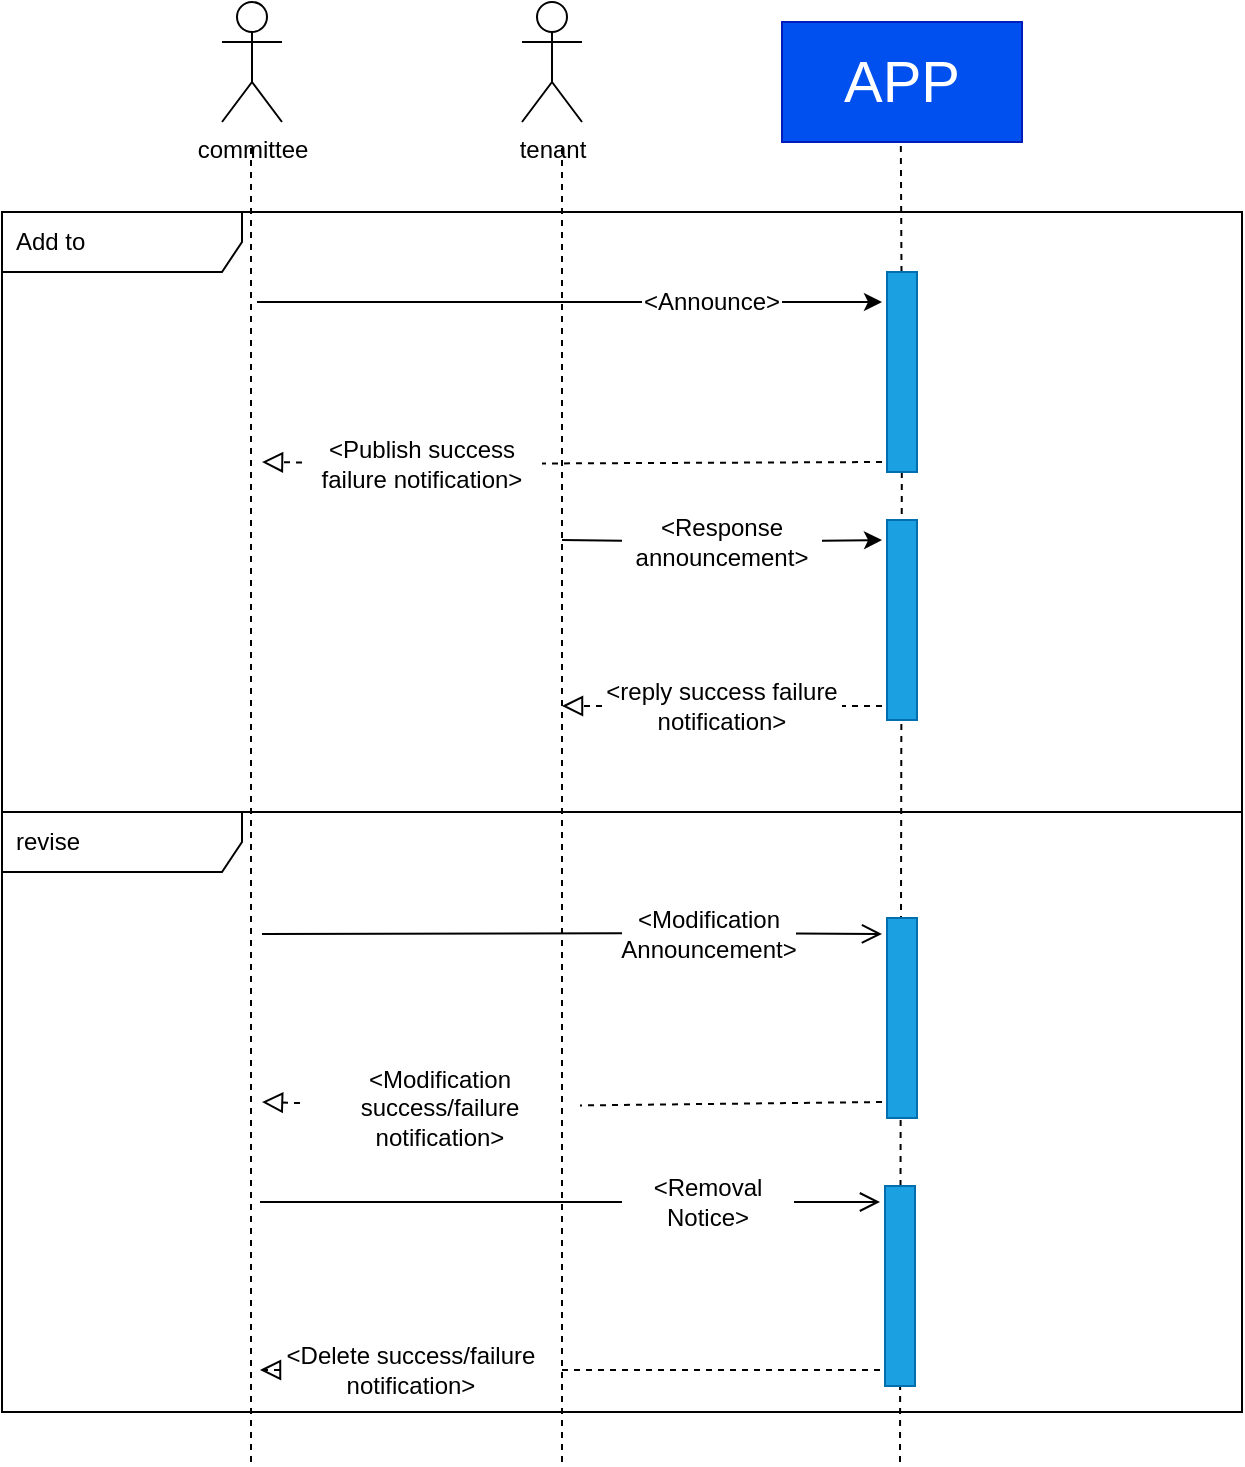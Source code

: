 <mxfile>
    <diagram id="zQV0w05fmvOncsrRLOJS" name="第1頁">
        <mxGraphModel dx="1130" dy="536" grid="1" gridSize="10" guides="1" tooltips="1" connect="1" arrows="1" fold="1" page="1" pageScale="1" pageWidth="827" pageHeight="1169" math="0" shadow="0">
            <root>
                <mxCell id="0"/>
                <mxCell id="1" parent="0"/>
                <mxCell id="4" value="&lt;span style=&quot;font-size: 29px;&quot;&gt;APP&lt;/span&gt;" style="rounded=0;whiteSpace=wrap;html=1;fillColor=#0050ef;fontColor=#ffffff;strokeColor=#001DBC;" parent="1" vertex="1">
                    <mxGeometry x="530" y="190" width="120" height="60" as="geometry"/>
                </mxCell>
                <mxCell id="12" value="" style="endArrow=none;dashed=1;html=1;" parent="1" edge="1">
                    <mxGeometry width="50" height="50" relative="1" as="geometry">
                        <mxPoint x="420" y="910" as="sourcePoint"/>
                        <mxPoint x="420" y="250" as="targetPoint"/>
                    </mxGeometry>
                </mxCell>
                <mxCell id="13" value="" style="endArrow=none;dashed=1;html=1;startArrow=none;" parent="1" source="19" edge="1">
                    <mxGeometry width="50" height="50" relative="1" as="geometry">
                        <mxPoint x="589.41" y="850" as="sourcePoint"/>
                        <mxPoint x="589.41" y="250" as="targetPoint"/>
                    </mxGeometry>
                </mxCell>
                <mxCell id="15" value="" style="endArrow=classic;html=1;startArrow=none;" parent="1" source="18" edge="1">
                    <mxGeometry width="50" height="50" relative="1" as="geometry">
                        <mxPoint x="267.5" y="330" as="sourcePoint"/>
                        <mxPoint x="580" y="330" as="targetPoint"/>
                    </mxGeometry>
                </mxCell>
                <mxCell id="17" value="" style="endArrow=none;html=1;" parent="1" target="18" edge="1">
                    <mxGeometry width="50" height="50" relative="1" as="geometry">
                        <mxPoint x="267.5" y="330" as="sourcePoint"/>
                        <mxPoint x="587.5" y="330" as="targetPoint"/>
                    </mxGeometry>
                </mxCell>
                <mxCell id="18" value="&amp;lt;Announce&amp;gt;" style="text;html=1;strokeColor=none;fillColor=none;align=center;verticalAlign=middle;whiteSpace=wrap;rounded=0;" parent="1" vertex="1">
                    <mxGeometry x="460" y="315" width="70" height="30" as="geometry"/>
                </mxCell>
                <mxCell id="20" value="" style="endArrow=none;dashed=1;html=1;" parent="1" target="19" edge="1">
                    <mxGeometry width="50" height="50" relative="1" as="geometry">
                        <mxPoint x="589" y="910" as="sourcePoint"/>
                        <mxPoint x="589.41" y="250" as="targetPoint"/>
                    </mxGeometry>
                </mxCell>
                <mxCell id="19" value="" style="rounded=0;whiteSpace=wrap;html=1;fontSize=29;fillColor=#1ba1e2;fontColor=#ffffff;strokeColor=#006EAF;" parent="1" vertex="1">
                    <mxGeometry x="582.5" y="315" width="15" height="100" as="geometry"/>
                </mxCell>
                <mxCell id="21" value="" style="endArrow=none;dashed=1;html=1;" parent="1" edge="1">
                    <mxGeometry width="50" height="50" relative="1" as="geometry">
                        <mxPoint x="264.5" y="910" as="sourcePoint"/>
                        <mxPoint x="264.5" y="250" as="targetPoint"/>
                    </mxGeometry>
                </mxCell>
                <mxCell id="22" value="committee" style="shape=umlActor;verticalLabelPosition=bottom;verticalAlign=top;html=1;outlineConnect=0;" parent="1" vertex="1">
                    <mxGeometry x="250" y="180" width="30" height="60" as="geometry"/>
                </mxCell>
                <mxCell id="23" value="tenant" style="shape=umlActor;verticalLabelPosition=bottom;verticalAlign=top;html=1;outlineConnect=0;" parent="1" vertex="1">
                    <mxGeometry x="400" y="180" width="30" height="60" as="geometry"/>
                </mxCell>
                <mxCell id="26" value="" style="rounded=0;whiteSpace=wrap;html=1;fontSize=29;fillColor=#1ba1e2;fontColor=#ffffff;strokeColor=#006EAF;" parent="1" vertex="1">
                    <mxGeometry x="582.5" y="439" width="15" height="100" as="geometry"/>
                </mxCell>
                <mxCell id="38" value="" style="endArrow=classic;html=1;startArrow=none;" parent="1" source="35" edge="1">
                    <mxGeometry width="50" height="50" relative="1" as="geometry">
                        <mxPoint x="420" y="449" as="sourcePoint"/>
                        <mxPoint x="580" y="449" as="targetPoint"/>
                    </mxGeometry>
                </mxCell>
                <mxCell id="39" value="" style="endArrow=none;html=1;" parent="1" target="35" edge="1">
                    <mxGeometry width="50" height="50" relative="1" as="geometry">
                        <mxPoint x="420" y="449" as="sourcePoint"/>
                        <mxPoint x="580" y="449" as="targetPoint"/>
                    </mxGeometry>
                </mxCell>
                <mxCell id="35" value="&amp;lt;Response announcement&amp;gt;" style="text;html=1;strokeColor=none;fillColor=none;align=center;verticalAlign=middle;whiteSpace=wrap;rounded=0;" parent="1" vertex="1">
                    <mxGeometry x="450" y="430" width="100" height="40" as="geometry"/>
                </mxCell>
                <mxCell id="42" value="Add to" style="shape=umlFrame;whiteSpace=wrap;html=1;width=120;height=30;boundedLbl=1;verticalAlign=middle;align=left;spacingLeft=5;" parent="1" vertex="1">
                    <mxGeometry x="140" y="285" width="620" height="300" as="geometry"/>
                </mxCell>
                <mxCell id="47" value="" style="endArrow=block;startArrow=none;endFill=0;startFill=0;endSize=8;html=1;verticalAlign=bottom;dashed=1;labelBackgroundColor=none;" parent="1" source="48" edge="1">
                    <mxGeometry width="160" relative="1" as="geometry">
                        <mxPoint x="580" y="410" as="sourcePoint"/>
                        <mxPoint x="270" y="410" as="targetPoint"/>
                    </mxGeometry>
                </mxCell>
                <mxCell id="49" value="" style="endArrow=none;startArrow=none;endFill=0;startFill=0;endSize=8;html=1;verticalAlign=bottom;dashed=1;labelBackgroundColor=none;" parent="1" target="48" edge="1">
                    <mxGeometry width="160" relative="1" as="geometry">
                        <mxPoint x="580" y="410" as="sourcePoint"/>
                        <mxPoint x="270" y="410" as="targetPoint"/>
                    </mxGeometry>
                </mxCell>
                <mxCell id="48" value="&amp;lt;Publish success failure notification&amp;gt;" style="text;html=1;strokeColor=none;fillColor=none;align=center;verticalAlign=middle;whiteSpace=wrap;rounded=0;" parent="1" vertex="1">
                    <mxGeometry x="290" y="396" width="120" height="30" as="geometry"/>
                </mxCell>
                <mxCell id="50" value="" style="endArrow=block;startArrow=none;endFill=0;startFill=0;endSize=8;html=1;verticalAlign=bottom;dashed=1;labelBackgroundColor=none;" parent="1" source="51" edge="1">
                    <mxGeometry width="160" relative="1" as="geometry">
                        <mxPoint x="580" y="532" as="sourcePoint"/>
                        <mxPoint x="420" y="532" as="targetPoint"/>
                    </mxGeometry>
                </mxCell>
                <mxCell id="52" value="" style="endArrow=none;startArrow=none;endFill=0;startFill=0;endSize=8;html=1;verticalAlign=bottom;dashed=1;labelBackgroundColor=none;" parent="1" target="51" edge="1">
                    <mxGeometry width="160" relative="1" as="geometry">
                        <mxPoint x="580" y="532" as="sourcePoint"/>
                        <mxPoint x="420" y="532" as="targetPoint"/>
                    </mxGeometry>
                </mxCell>
                <mxCell id="51" value="&amp;lt;reply success failure notification&amp;gt;" style="text;html=1;strokeColor=none;fillColor=none;align=center;verticalAlign=middle;whiteSpace=wrap;rounded=0;" parent="1" vertex="1">
                    <mxGeometry x="440" y="517" width="120" height="30" as="geometry"/>
                </mxCell>
                <mxCell id="53" value="" style="endArrow=open;startArrow=none;endFill=0;startFill=0;endSize=8;html=1;verticalAlign=bottom;labelBackgroundColor=none;strokeWidth=1;" parent="1" source="54" edge="1">
                    <mxGeometry width="160" relative="1" as="geometry">
                        <mxPoint x="270" y="646" as="sourcePoint"/>
                        <mxPoint x="580" y="646" as="targetPoint"/>
                    </mxGeometry>
                </mxCell>
                <mxCell id="55" value="" style="rounded=0;whiteSpace=wrap;html=1;fontSize=29;fillColor=#1ba1e2;fontColor=#ffffff;strokeColor=#006EAF;" parent="1" vertex="1">
                    <mxGeometry x="582.5" y="638" width="15" height="100" as="geometry"/>
                </mxCell>
                <mxCell id="56" value="" style="endArrow=none;startArrow=none;endFill=0;startFill=0;endSize=8;html=1;verticalAlign=bottom;labelBackgroundColor=none;strokeWidth=1;" parent="1" target="54" edge="1">
                    <mxGeometry width="160" relative="1" as="geometry">
                        <mxPoint x="270" y="646" as="sourcePoint"/>
                        <mxPoint x="580" y="646" as="targetPoint"/>
                    </mxGeometry>
                </mxCell>
                <mxCell id="54" value="&amp;lt;Modification Announcement&amp;gt;" style="text;html=1;strokeColor=none;fillColor=none;align=center;verticalAlign=middle;whiteSpace=wrap;rounded=0;" parent="1" vertex="1">
                    <mxGeometry x="450" y="631" width="87" height="29" as="geometry"/>
                </mxCell>
                <mxCell id="57" value="" style="endArrow=block;startArrow=none;endFill=0;startFill=0;endSize=8;html=1;verticalAlign=bottom;dashed=1;labelBackgroundColor=none;" parent="1" source="58" edge="1">
                    <mxGeometry width="160" relative="1" as="geometry">
                        <mxPoint x="580" y="730" as="sourcePoint"/>
                        <mxPoint x="270" y="730" as="targetPoint"/>
                    </mxGeometry>
                </mxCell>
                <mxCell id="59" value="" style="endArrow=none;startArrow=none;endFill=0;startFill=0;endSize=8;html=1;verticalAlign=bottom;dashed=1;labelBackgroundColor=none;" parent="1" target="58" edge="1">
                    <mxGeometry width="160" relative="1" as="geometry">
                        <mxPoint x="580" y="730" as="sourcePoint"/>
                        <mxPoint x="270" y="730" as="targetPoint"/>
                    </mxGeometry>
                </mxCell>
                <mxCell id="58" value="&amp;lt;Modification success/failure notification&amp;gt;" style="text;html=1;strokeColor=none;fillColor=none;align=center;verticalAlign=middle;whiteSpace=wrap;rounded=0;" parent="1" vertex="1">
                    <mxGeometry x="289" y="715" width="140" height="35" as="geometry"/>
                </mxCell>
                <mxCell id="62" value="" style="endArrow=open;startArrow=none;endFill=0;startFill=0;endSize=8;html=1;verticalAlign=bottom;labelBackgroundColor=none;strokeWidth=1;" parent="1" source="65" edge="1">
                    <mxGeometry width="160" relative="1" as="geometry">
                        <mxPoint x="269" y="780" as="sourcePoint"/>
                        <mxPoint x="579" y="780" as="targetPoint"/>
                    </mxGeometry>
                </mxCell>
                <mxCell id="63" value="" style="rounded=0;whiteSpace=wrap;html=1;fontSize=29;fillColor=#1ba1e2;fontColor=#ffffff;strokeColor=#006EAF;" parent="1" vertex="1">
                    <mxGeometry x="581.5" y="772" width="15" height="100" as="geometry"/>
                </mxCell>
                <mxCell id="64" value="" style="endArrow=none;startArrow=none;endFill=0;startFill=0;endSize=8;html=1;verticalAlign=bottom;labelBackgroundColor=none;strokeWidth=1;" parent="1" target="65" edge="1">
                    <mxGeometry width="160" relative="1" as="geometry">
                        <mxPoint x="269" y="780" as="sourcePoint"/>
                        <mxPoint x="579" y="780" as="targetPoint"/>
                    </mxGeometry>
                </mxCell>
                <mxCell id="65" value="&amp;lt;Removal Notice&amp;gt;" style="text;html=1;strokeColor=none;fillColor=none;align=center;verticalAlign=middle;whiteSpace=wrap;rounded=0;" parent="1" vertex="1">
                    <mxGeometry x="450" y="765" width="86" height="30" as="geometry"/>
                </mxCell>
                <mxCell id="66" value="" style="endArrow=block;startArrow=none;endFill=0;startFill=0;endSize=8;html=1;verticalAlign=bottom;dashed=1;labelBackgroundColor=none;" parent="1" source="68" edge="1">
                    <mxGeometry width="160" relative="1" as="geometry">
                        <mxPoint x="579" y="864" as="sourcePoint"/>
                        <mxPoint x="269" y="864" as="targetPoint"/>
                    </mxGeometry>
                </mxCell>
                <mxCell id="67" value="" style="endArrow=none;startArrow=none;endFill=0;startFill=0;endSize=8;html=1;verticalAlign=bottom;dashed=1;labelBackgroundColor=none;" parent="1" target="68" edge="1">
                    <mxGeometry width="160" relative="1" as="geometry">
                        <mxPoint x="579" y="864" as="sourcePoint"/>
                        <mxPoint x="269" y="864" as="targetPoint"/>
                    </mxGeometry>
                </mxCell>
                <mxCell id="68" value="&amp;lt;Delete success/failure notification&amp;gt;" style="text;html=1;strokeColor=none;fillColor=none;align=center;verticalAlign=middle;whiteSpace=wrap;rounded=0;" parent="1" vertex="1">
                    <mxGeometry x="270" y="849" width="149" height="30" as="geometry"/>
                </mxCell>
                <mxCell id="69" value="revise" style="shape=umlFrame;whiteSpace=wrap;html=1;width=120;height=30;boundedLbl=1;verticalAlign=middle;align=left;spacingLeft=5;" parent="1" vertex="1">
                    <mxGeometry x="140" y="585" width="620" height="300" as="geometry"/>
                </mxCell>
            </root>
        </mxGraphModel>
    </diagram>
</mxfile>